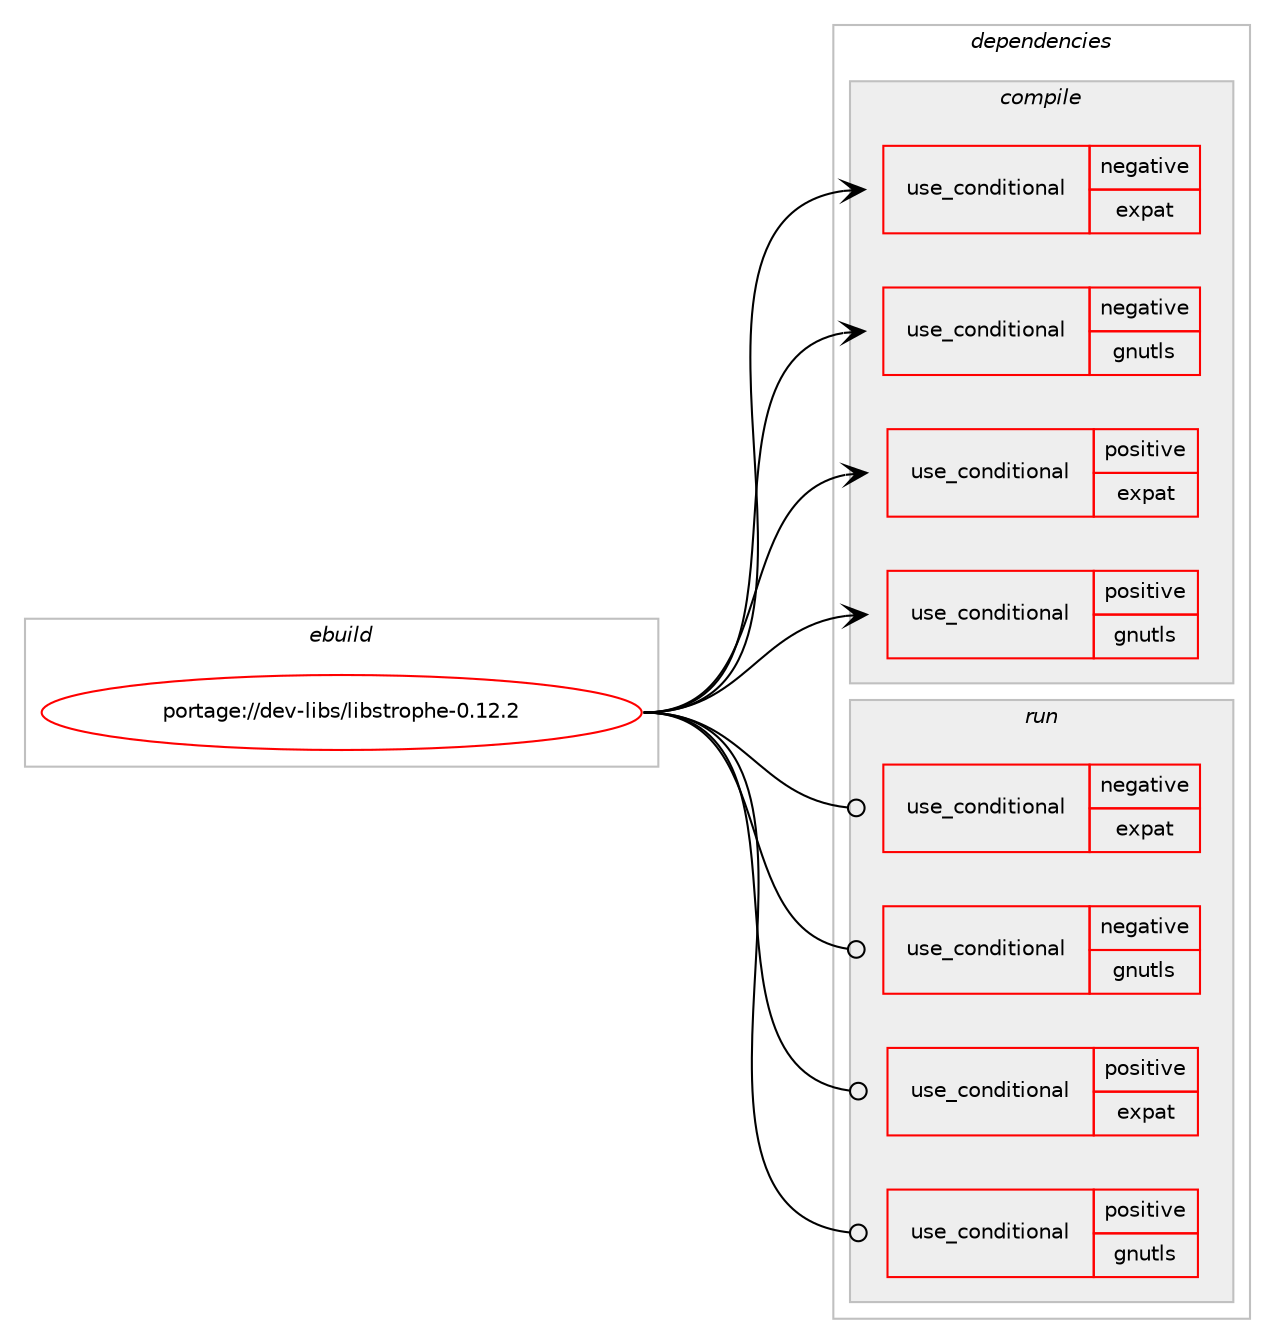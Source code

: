 digraph prolog {

# *************
# Graph options
# *************

newrank=true;
concentrate=true;
compound=true;
graph [rankdir=LR,fontname=Helvetica,fontsize=10,ranksep=1.5];#, ranksep=2.5, nodesep=0.2];
edge  [arrowhead=vee];
node  [fontname=Helvetica,fontsize=10];

# **********
# The ebuild
# **********

subgraph cluster_leftcol {
color=gray;
rank=same;
label=<<i>ebuild</i>>;
id [label="portage://dev-libs/libstrophe-0.12.2", color=red, width=4, href="../dev-libs/libstrophe-0.12.2.svg"];
}

# ****************
# The dependencies
# ****************

subgraph cluster_midcol {
color=gray;
label=<<i>dependencies</i>>;
subgraph cluster_compile {
fillcolor="#eeeeee";
style=filled;
label=<<i>compile</i>>;
subgraph cond26507 {
dependency56458 [label=<<TABLE BORDER="0" CELLBORDER="1" CELLSPACING="0" CELLPADDING="4"><TR><TD ROWSPAN="3" CELLPADDING="10">use_conditional</TD></TR><TR><TD>negative</TD></TR><TR><TD>expat</TD></TR></TABLE>>, shape=none, color=red];
# *** BEGIN UNKNOWN DEPENDENCY TYPE (TODO) ***
# dependency56458 -> package_dependency(portage://dev-libs/libstrophe-0.12.2,install,no,dev-libs,libxml2,none,[,,],[slot(2)],[])
# *** END UNKNOWN DEPENDENCY TYPE (TODO) ***

}
id:e -> dependency56458:w [weight=20,style="solid",arrowhead="vee"];
subgraph cond26508 {
dependency56459 [label=<<TABLE BORDER="0" CELLBORDER="1" CELLSPACING="0" CELLPADDING="4"><TR><TD ROWSPAN="3" CELLPADDING="10">use_conditional</TD></TR><TR><TD>negative</TD></TR><TR><TD>gnutls</TD></TR></TABLE>>, shape=none, color=red];
# *** BEGIN UNKNOWN DEPENDENCY TYPE (TODO) ***
# dependency56459 -> package_dependency(portage://dev-libs/libstrophe-0.12.2,install,no,dev-libs,openssl,none,[,,],[slot(0),equal],[])
# *** END UNKNOWN DEPENDENCY TYPE (TODO) ***

}
id:e -> dependency56459:w [weight=20,style="solid",arrowhead="vee"];
subgraph cond26509 {
dependency56460 [label=<<TABLE BORDER="0" CELLBORDER="1" CELLSPACING="0" CELLPADDING="4"><TR><TD ROWSPAN="3" CELLPADDING="10">use_conditional</TD></TR><TR><TD>positive</TD></TR><TR><TD>expat</TD></TR></TABLE>>, shape=none, color=red];
# *** BEGIN UNKNOWN DEPENDENCY TYPE (TODO) ***
# dependency56460 -> package_dependency(portage://dev-libs/libstrophe-0.12.2,install,no,dev-libs,expat,none,[,,],[],[])
# *** END UNKNOWN DEPENDENCY TYPE (TODO) ***

}
id:e -> dependency56460:w [weight=20,style="solid",arrowhead="vee"];
subgraph cond26510 {
dependency56461 [label=<<TABLE BORDER="0" CELLBORDER="1" CELLSPACING="0" CELLPADDING="4"><TR><TD ROWSPAN="3" CELLPADDING="10">use_conditional</TD></TR><TR><TD>positive</TD></TR><TR><TD>gnutls</TD></TR></TABLE>>, shape=none, color=red];
# *** BEGIN UNKNOWN DEPENDENCY TYPE (TODO) ***
# dependency56461 -> package_dependency(portage://dev-libs/libstrophe-0.12.2,install,no,net-libs,gnutls,none,[,,],[slot(0),equal],[])
# *** END UNKNOWN DEPENDENCY TYPE (TODO) ***

}
id:e -> dependency56461:w [weight=20,style="solid",arrowhead="vee"];
}
subgraph cluster_compileandrun {
fillcolor="#eeeeee";
style=filled;
label=<<i>compile and run</i>>;
}
subgraph cluster_run {
fillcolor="#eeeeee";
style=filled;
label=<<i>run</i>>;
subgraph cond26511 {
dependency56462 [label=<<TABLE BORDER="0" CELLBORDER="1" CELLSPACING="0" CELLPADDING="4"><TR><TD ROWSPAN="3" CELLPADDING="10">use_conditional</TD></TR><TR><TD>negative</TD></TR><TR><TD>expat</TD></TR></TABLE>>, shape=none, color=red];
# *** BEGIN UNKNOWN DEPENDENCY TYPE (TODO) ***
# dependency56462 -> package_dependency(portage://dev-libs/libstrophe-0.12.2,run,no,dev-libs,libxml2,none,[,,],[slot(2)],[])
# *** END UNKNOWN DEPENDENCY TYPE (TODO) ***

}
id:e -> dependency56462:w [weight=20,style="solid",arrowhead="odot"];
subgraph cond26512 {
dependency56463 [label=<<TABLE BORDER="0" CELLBORDER="1" CELLSPACING="0" CELLPADDING="4"><TR><TD ROWSPAN="3" CELLPADDING="10">use_conditional</TD></TR><TR><TD>negative</TD></TR><TR><TD>gnutls</TD></TR></TABLE>>, shape=none, color=red];
# *** BEGIN UNKNOWN DEPENDENCY TYPE (TODO) ***
# dependency56463 -> package_dependency(portage://dev-libs/libstrophe-0.12.2,run,no,dev-libs,openssl,none,[,,],[slot(0),equal],[])
# *** END UNKNOWN DEPENDENCY TYPE (TODO) ***

}
id:e -> dependency56463:w [weight=20,style="solid",arrowhead="odot"];
subgraph cond26513 {
dependency56464 [label=<<TABLE BORDER="0" CELLBORDER="1" CELLSPACING="0" CELLPADDING="4"><TR><TD ROWSPAN="3" CELLPADDING="10">use_conditional</TD></TR><TR><TD>positive</TD></TR><TR><TD>expat</TD></TR></TABLE>>, shape=none, color=red];
# *** BEGIN UNKNOWN DEPENDENCY TYPE (TODO) ***
# dependency56464 -> package_dependency(portage://dev-libs/libstrophe-0.12.2,run,no,dev-libs,expat,none,[,,],[],[])
# *** END UNKNOWN DEPENDENCY TYPE (TODO) ***

}
id:e -> dependency56464:w [weight=20,style="solid",arrowhead="odot"];
subgraph cond26514 {
dependency56465 [label=<<TABLE BORDER="0" CELLBORDER="1" CELLSPACING="0" CELLPADDING="4"><TR><TD ROWSPAN="3" CELLPADDING="10">use_conditional</TD></TR><TR><TD>positive</TD></TR><TR><TD>gnutls</TD></TR></TABLE>>, shape=none, color=red];
# *** BEGIN UNKNOWN DEPENDENCY TYPE (TODO) ***
# dependency56465 -> package_dependency(portage://dev-libs/libstrophe-0.12.2,run,no,net-libs,gnutls,none,[,,],[slot(0),equal],[])
# *** END UNKNOWN DEPENDENCY TYPE (TODO) ***

}
id:e -> dependency56465:w [weight=20,style="solid",arrowhead="odot"];
}
}

# **************
# The candidates
# **************

subgraph cluster_choices {
rank=same;
color=gray;
label=<<i>candidates</i>>;

}

}
